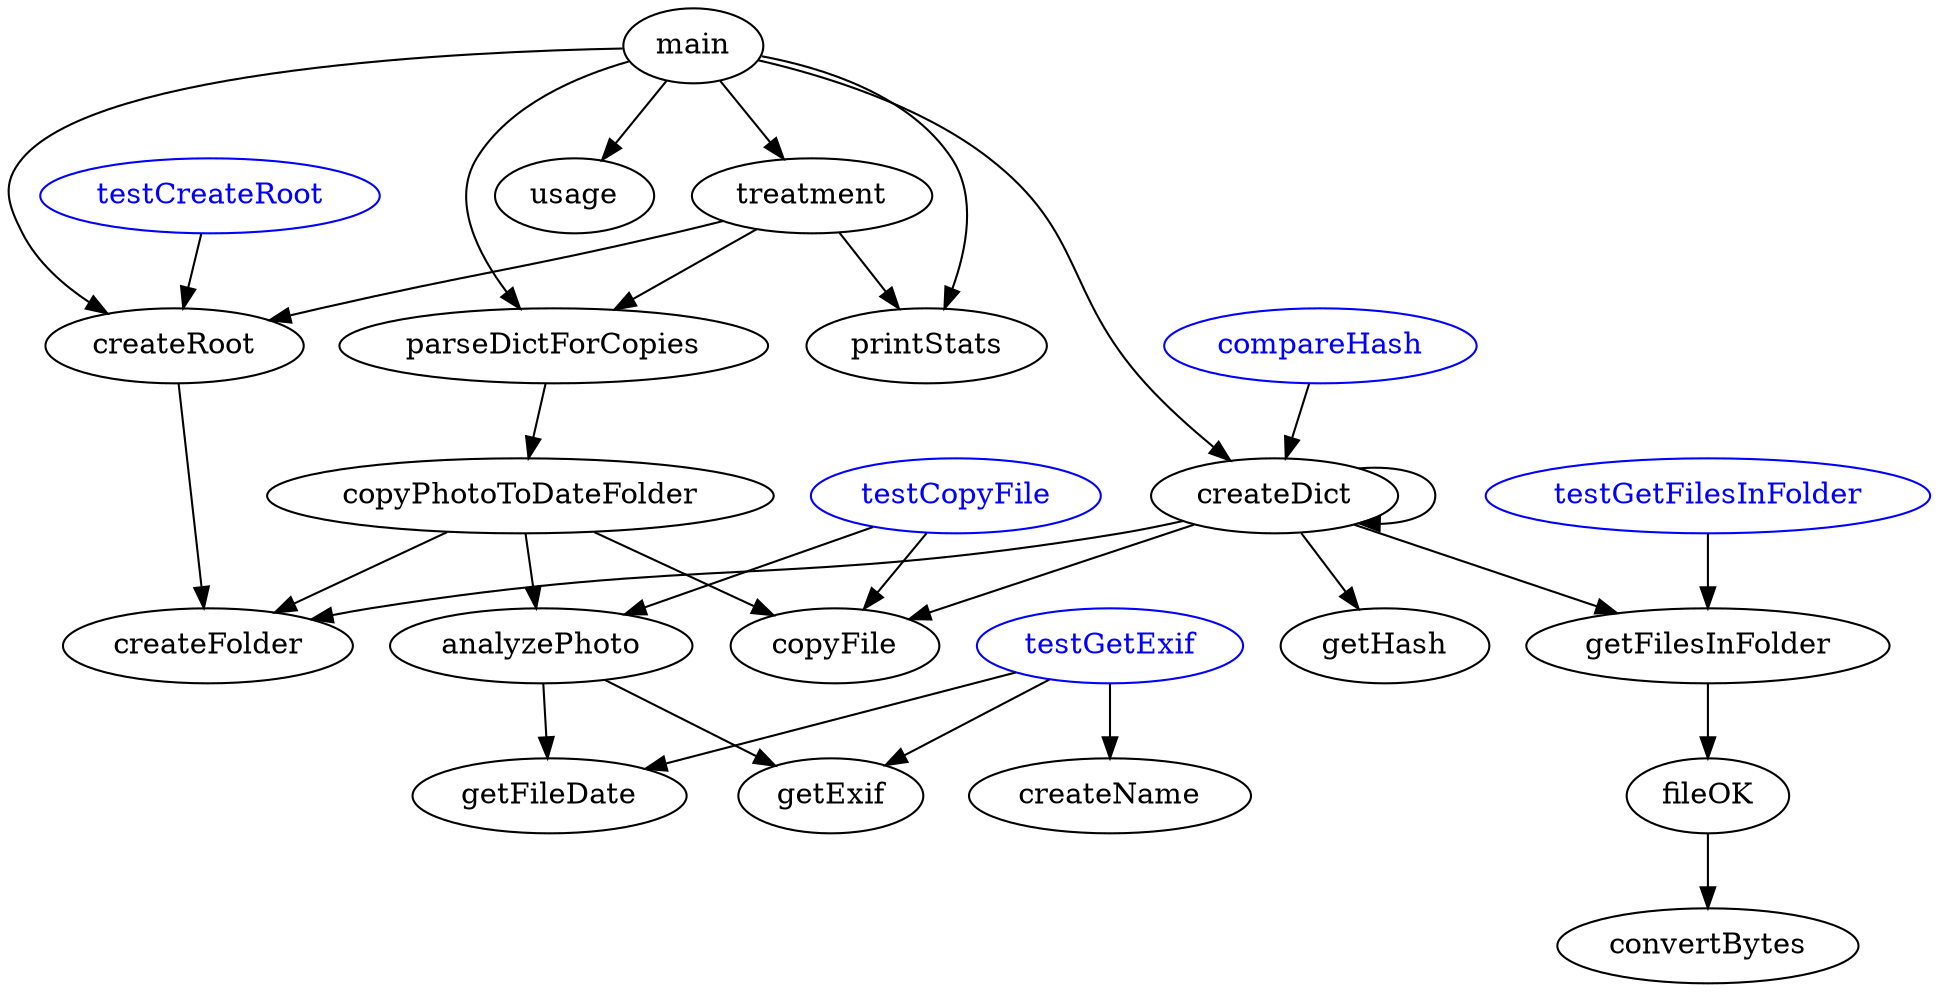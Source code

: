 digraph {
//rankdir="TB";
main -> createDict
main -> parseDictForCopies
main -> printStats
main -> createRoot

compareHash [color="blue", fontcolor="blue"]
compareHash -> createDict

parseDictForCopies -> copyPhotoToDateFolder
copyPhotoToDateFolder -> createFolder
copyPhotoToDateFolder -> copyFile
copyPhotoToDateFolder -> analyzePhoto

createDict -> getFilesInFolder
createDict -> getHash
createDict -> createFolder
createDict -> copyFile
createDict -> createDict

testGetFilesInFolder [color="blue", fontcolor="blue"]
testGetFilesInFolder -> getFilesInFolder
getFilesInFolder -> fileOK
fileOK -> convertBytes

testGetExif [color="blue", fontcolor="blue"]
testGetExif -> getFileDate
testGetExif -> getExif
testGetExif -> createName

testCreateRoot [color="blue", fontcolor="blue"]
testCreateRoot -> createRoot
createRoot -> createFolder

testCopyFile [color="blue", fontcolor="blue"]
testCopyFile -> copyFile
testCopyFile -> analyzePhoto

analyzePhoto -> getExif
analyzePhoto -> getFileDate

//new

main -> treatment
main -> usage

treatment -> createRoot
treatment -> parseDictForCopies
treatment -> printStats


//root [label="Rtot\n Jeure", shape="box", color="blue", fontcolor="blue"];
//cfo [label="Roup CFO\n TBN", shape="box", color="blue", fontcolor="blue"];
//root -> cfo [arrowhead = "none"];
//ApplicationService -> BusinessProcess [label="USED_BY_1"];
//ApplicationInterface -> BusinessRole  [label="USED_BY_2"];
}
